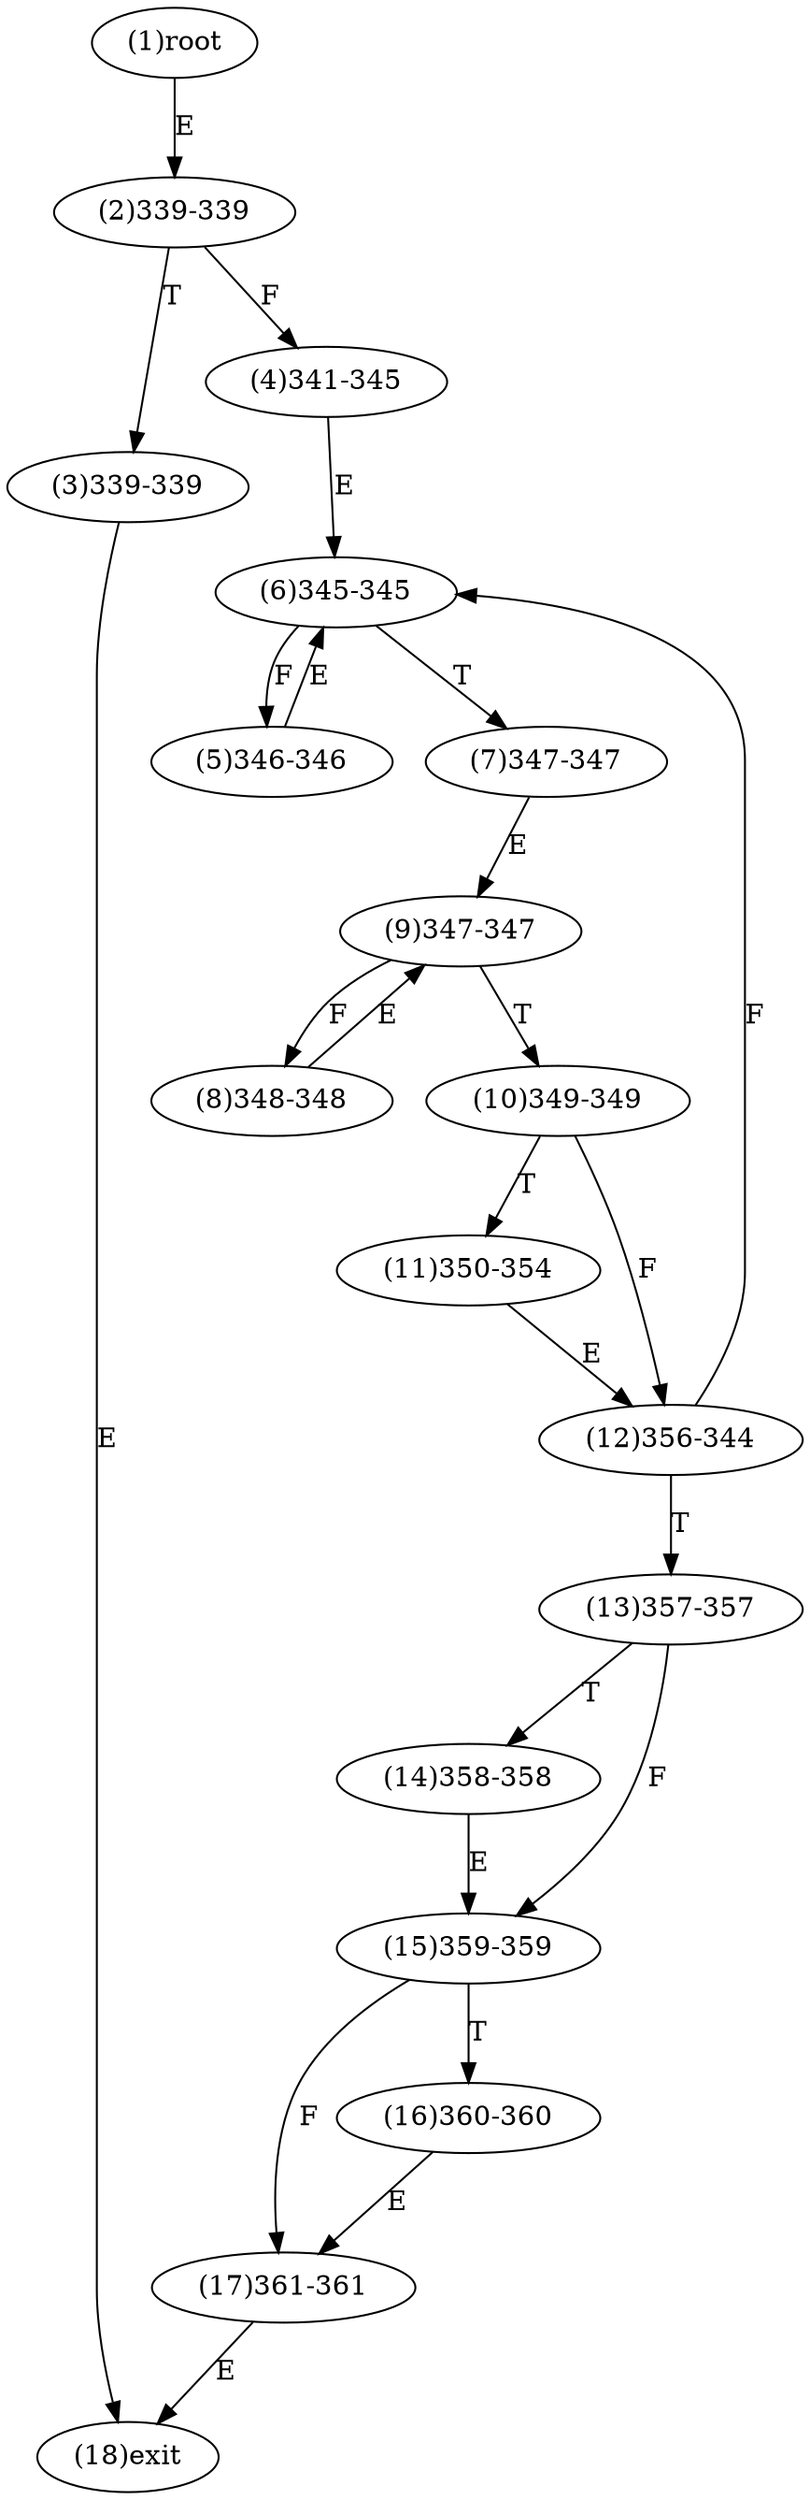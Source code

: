 digraph "" { 
1[ label="(1)root"];
2[ label="(2)339-339"];
3[ label="(3)339-339"];
4[ label="(4)341-345"];
5[ label="(5)346-346"];
6[ label="(6)345-345"];
7[ label="(7)347-347"];
8[ label="(8)348-348"];
9[ label="(9)347-347"];
10[ label="(10)349-349"];
11[ label="(11)350-354"];
12[ label="(12)356-344"];
13[ label="(13)357-357"];
14[ label="(14)358-358"];
15[ label="(15)359-359"];
17[ label="(17)361-361"];
16[ label="(16)360-360"];
18[ label="(18)exit"];
1->2[ label="E"];
2->4[ label="F"];
2->3[ label="T"];
3->18[ label="E"];
4->6[ label="E"];
5->6[ label="E"];
6->5[ label="F"];
6->7[ label="T"];
7->9[ label="E"];
8->9[ label="E"];
9->8[ label="F"];
9->10[ label="T"];
10->12[ label="F"];
10->11[ label="T"];
11->12[ label="E"];
12->6[ label="F"];
12->13[ label="T"];
13->15[ label="F"];
13->14[ label="T"];
14->15[ label="E"];
15->17[ label="F"];
15->16[ label="T"];
16->17[ label="E"];
17->18[ label="E"];
}